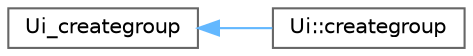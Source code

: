 digraph "Graphical Class Hierarchy"
{
 // LATEX_PDF_SIZE
  bgcolor="transparent";
  edge [fontname=Helvetica,fontsize=10,labelfontname=Helvetica,labelfontsize=10];
  node [fontname=Helvetica,fontsize=10,shape=box,height=0.2,width=0.4];
  rankdir="LR";
  Node0 [id="Node000000",label="Ui_creategroup",height=0.2,width=0.4,color="grey40", fillcolor="white", style="filled",URL="$classUi__creategroup.html",tooltip=" "];
  Node0 -> Node1 [id="edge13_Node000000_Node000001",dir="back",color="steelblue1",style="solid",tooltip=" "];
  Node1 [id="Node000001",label="Ui::creategroup",height=0.2,width=0.4,color="grey40", fillcolor="white", style="filled",URL="$classUi_1_1creategroup.html",tooltip=" "];
}
